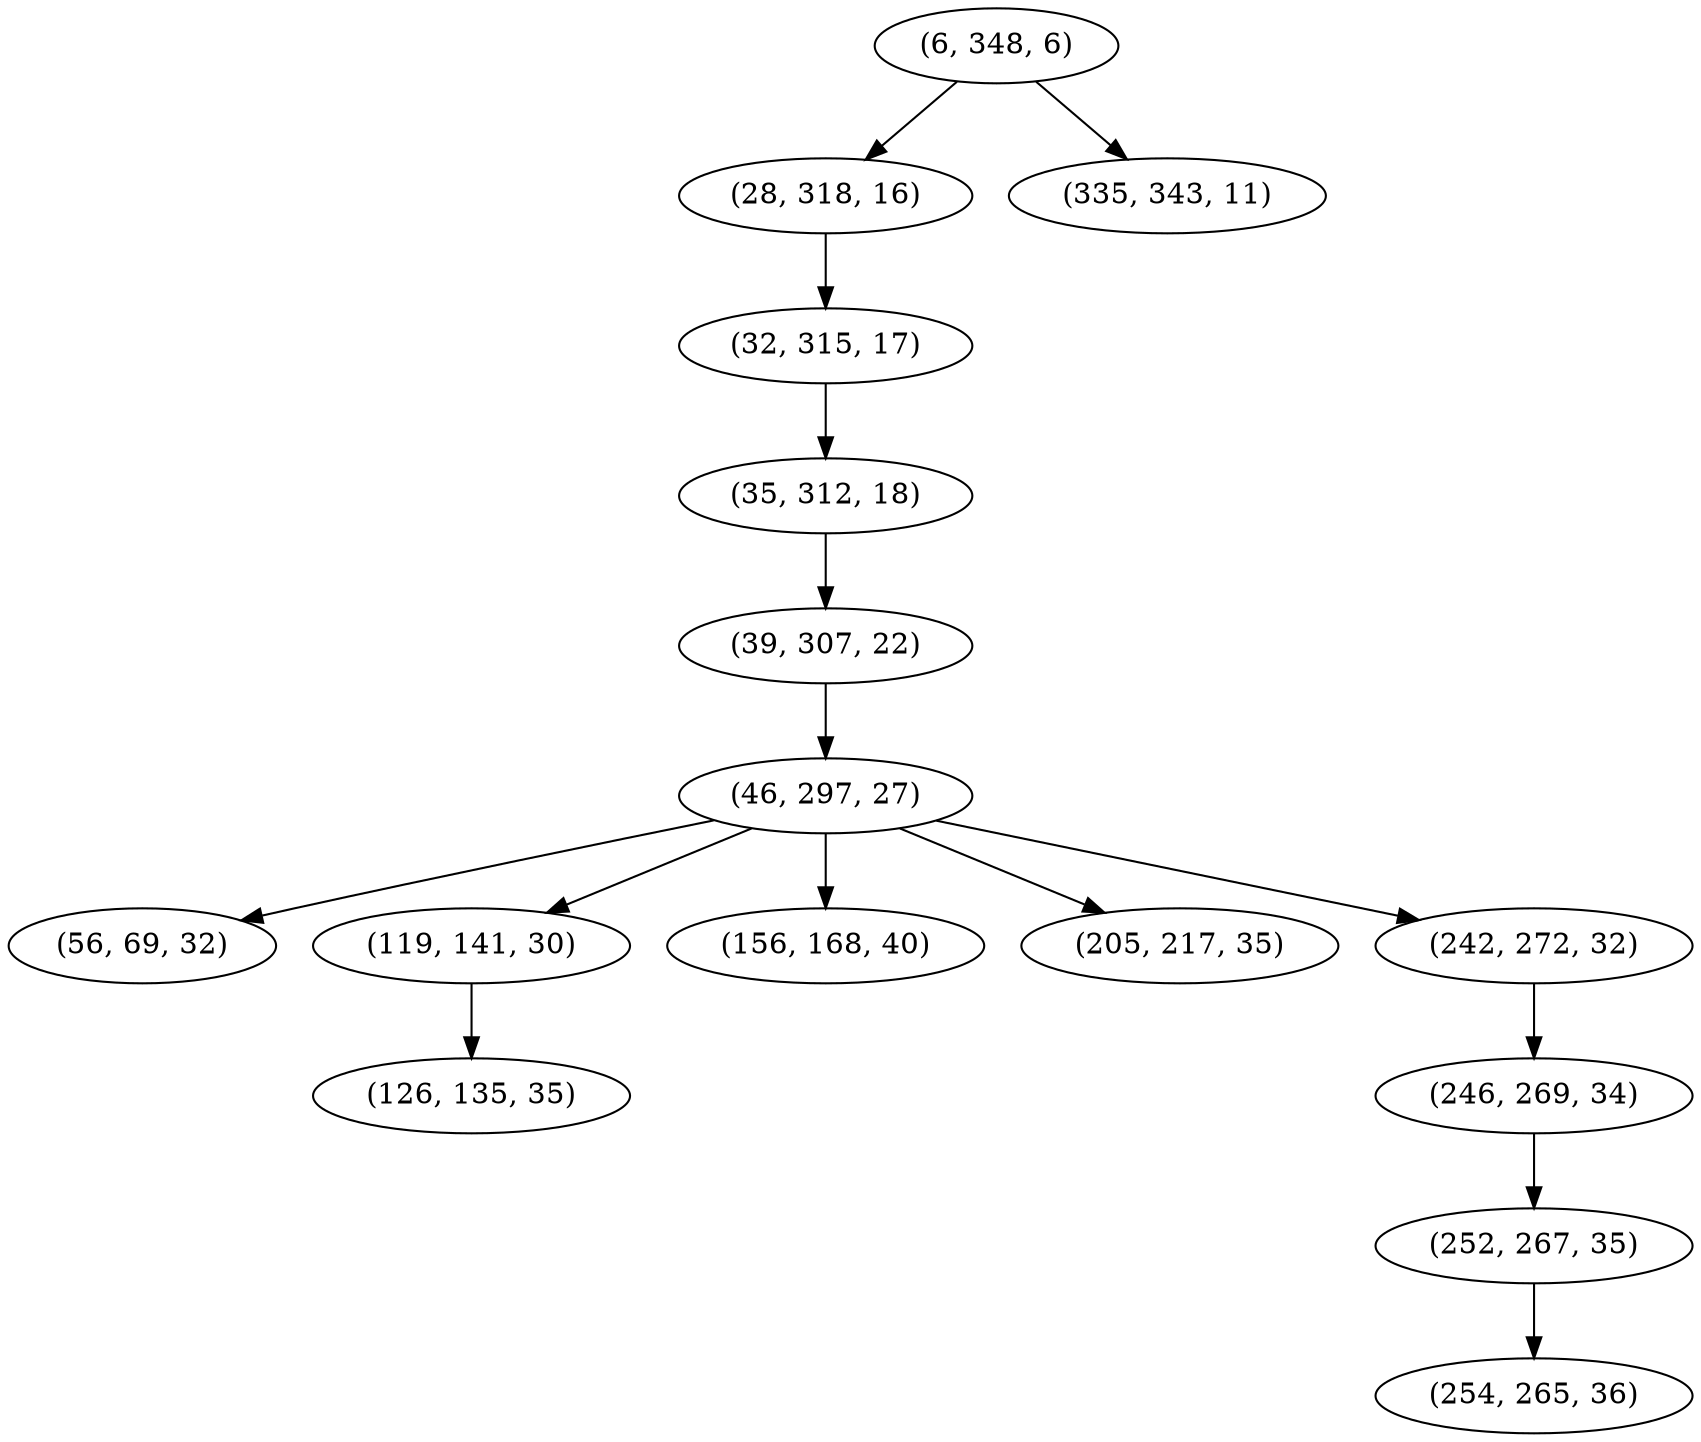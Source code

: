 digraph tree {
    "(6, 348, 6)";
    "(28, 318, 16)";
    "(32, 315, 17)";
    "(35, 312, 18)";
    "(39, 307, 22)";
    "(46, 297, 27)";
    "(56, 69, 32)";
    "(119, 141, 30)";
    "(126, 135, 35)";
    "(156, 168, 40)";
    "(205, 217, 35)";
    "(242, 272, 32)";
    "(246, 269, 34)";
    "(252, 267, 35)";
    "(254, 265, 36)";
    "(335, 343, 11)";
    "(6, 348, 6)" -> "(28, 318, 16)";
    "(6, 348, 6)" -> "(335, 343, 11)";
    "(28, 318, 16)" -> "(32, 315, 17)";
    "(32, 315, 17)" -> "(35, 312, 18)";
    "(35, 312, 18)" -> "(39, 307, 22)";
    "(39, 307, 22)" -> "(46, 297, 27)";
    "(46, 297, 27)" -> "(56, 69, 32)";
    "(46, 297, 27)" -> "(119, 141, 30)";
    "(46, 297, 27)" -> "(156, 168, 40)";
    "(46, 297, 27)" -> "(205, 217, 35)";
    "(46, 297, 27)" -> "(242, 272, 32)";
    "(119, 141, 30)" -> "(126, 135, 35)";
    "(242, 272, 32)" -> "(246, 269, 34)";
    "(246, 269, 34)" -> "(252, 267, 35)";
    "(252, 267, 35)" -> "(254, 265, 36)";
}
